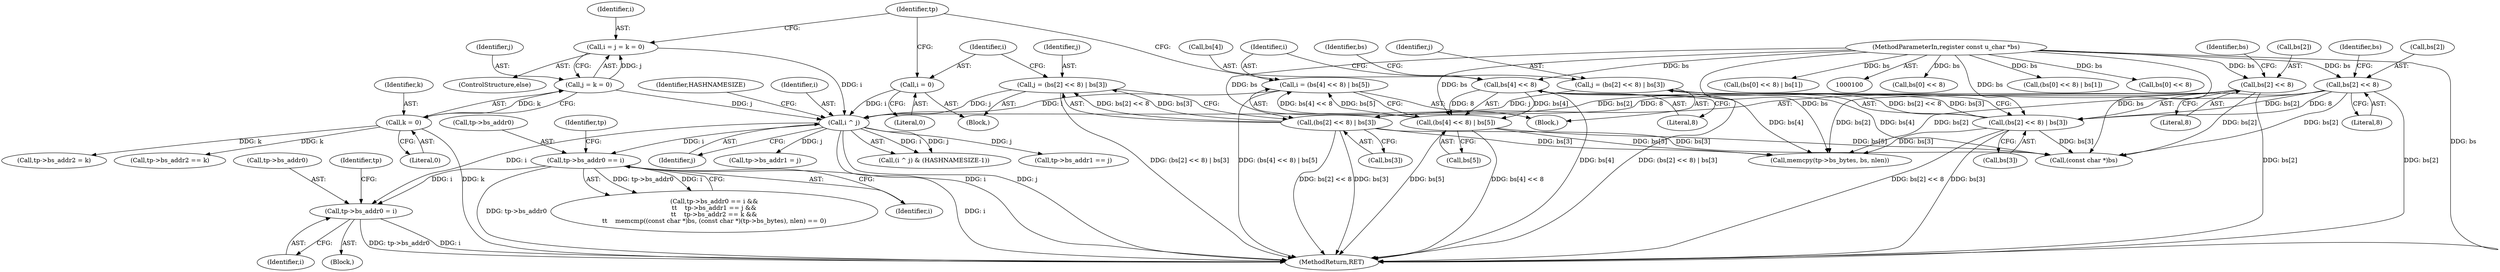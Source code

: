 digraph "0_tcpdump_730fc35968c5433b9e2a829779057f4f9495dc51_1@pointer" {
"1000247" [label="(Call,tp->bs_addr0 = i)"];
"1000210" [label="(Call,tp->bs_addr0 == i)"];
"1000192" [label="(Call,i ^ j)"];
"1000179" [label="(Call,i = j = k = 0)"];
"1000181" [label="(Call,j = k = 0)"];
"1000183" [label="(Call,k = 0)"];
"1000175" [label="(Call,i = 0)"];
"1000136" [label="(Call,i = (bs[4] << 8) | bs[5])"];
"1000138" [label="(Call,(bs[4] << 8) | bs[5])"];
"1000139" [label="(Call,bs[4] << 8)"];
"1000102" [label="(MethodParameterIn,register const u_char *bs)"];
"1000125" [label="(Call,j = (bs[2] << 8) | bs[3])"];
"1000127" [label="(Call,(bs[2] << 8) | bs[3])"];
"1000128" [label="(Call,bs[2] << 8)"];
"1000164" [label="(Call,j = (bs[2] << 8) | bs[3])"];
"1000166" [label="(Call,(bs[2] << 8) | bs[3])"];
"1000167" [label="(Call,bs[2] << 8)"];
"1000214" [label="(Identifier,i)"];
"1000193" [label="(Identifier,i)"];
"1000218" [label="(Identifier,tp)"];
"1000183" [label="(Call,k = 0)"];
"1000175" [label="(Call,i = 0)"];
"1000139" [label="(Call,bs[4] << 8)"];
"1000211" [label="(Call,tp->bs_addr0)"];
"1000129" [label="(Call,bs[2])"];
"1000113" [label="(Block,)"];
"1000251" [label="(Identifier,i)"];
"1000254" [label="(Identifier,tp)"];
"1000165" [label="(Identifier,j)"];
"1000282" [label="(Call,memcpy(tp->bs_bytes, bs, nlen))"];
"1000216" [label="(Call,tp->bs_addr1 == j)"];
"1000172" [label="(Call,bs[3])"];
"1000132" [label="(Literal,8)"];
"1000125" [label="(Call,j = (bs[2] << 8) | bs[3])"];
"1000156" [label="(Call,bs[0] << 8)"];
"1000167" [label="(Call,bs[2] << 8)"];
"1000143" [label="(Literal,8)"];
"1000180" [label="(Identifier,i)"];
"1000210" [label="(Call,tp->bs_addr0 == i)"];
"1000134" [label="(Identifier,bs)"];
"1000171" [label="(Literal,8)"];
"1000155" [label="(Call,(bs[0] << 8) | bs[1])"];
"1000104" [label="(Block,)"];
"1000247" [label="(Call,tp->bs_addr0 = i)"];
"1000144" [label="(Call,bs[5])"];
"1000102" [label="(MethodParameterIn,register const u_char *bs)"];
"1000173" [label="(Identifier,bs)"];
"1000126" [label="(Identifier,j)"];
"1000185" [label="(Literal,0)"];
"1000117" [label="(Call,bs[0] << 8)"];
"1000176" [label="(Identifier,i)"];
"1000315" [label="(MethodReturn,RET)"];
"1000252" [label="(Call,tp->bs_addr1 = j)"];
"1000181" [label="(Call,j = k = 0)"];
"1000248" [label="(Call,tp->bs_addr0)"];
"1000222" [label="(Call,tp->bs_addr2 == k)"];
"1000128" [label="(Call,bs[2] << 8)"];
"1000209" [label="(Call,tp->bs_addr0 == i &&\n\t\t    tp->bs_addr1 == j &&\n\t\t    tp->bs_addr2 == k &&\n\t\t    memcmp((const char *)bs, (const char *)(tp->bs_bytes), nlen) == 0)"];
"1000136" [label="(Call,i = (bs[4] << 8) | bs[5])"];
"1000166" [label="(Call,(bs[2] << 8) | bs[3])"];
"1000116" [label="(Call,(bs[0] << 8) | bs[1])"];
"1000133" [label="(Call,bs[3])"];
"1000168" [label="(Call,bs[2])"];
"1000187" [label="(Identifier,tp)"];
"1000191" [label="(Call,(i ^ j) & (HASHNAMESIZE-1))"];
"1000192" [label="(Call,i ^ j)"];
"1000196" [label="(Identifier,HASHNAMESIZE)"];
"1000184" [label="(Identifier,k)"];
"1000145" [label="(Identifier,bs)"];
"1000178" [label="(ControlStructure,else)"];
"1000152" [label="(Block,)"];
"1000177" [label="(Literal,0)"];
"1000138" [label="(Call,(bs[4] << 8) | bs[5])"];
"1000164" [label="(Call,j = (bs[2] << 8) | bs[3])"];
"1000127" [label="(Call,(bs[2] << 8) | bs[3])"];
"1000257" [label="(Call,tp->bs_addr2 = k)"];
"1000182" [label="(Identifier,j)"];
"1000179" [label="(Call,i = j = k = 0)"];
"1000137" [label="(Identifier,i)"];
"1000140" [label="(Call,bs[4])"];
"1000194" [label="(Identifier,j)"];
"1000229" [label="(Call,(const char *)bs)"];
"1000247" -> "1000104"  [label="AST: "];
"1000247" -> "1000251"  [label="CFG: "];
"1000248" -> "1000247"  [label="AST: "];
"1000251" -> "1000247"  [label="AST: "];
"1000254" -> "1000247"  [label="CFG: "];
"1000247" -> "1000315"  [label="DDG: tp->bs_addr0"];
"1000247" -> "1000315"  [label="DDG: i"];
"1000210" -> "1000247"  [label="DDG: i"];
"1000192" -> "1000247"  [label="DDG: i"];
"1000210" -> "1000209"  [label="AST: "];
"1000210" -> "1000214"  [label="CFG: "];
"1000211" -> "1000210"  [label="AST: "];
"1000214" -> "1000210"  [label="AST: "];
"1000218" -> "1000210"  [label="CFG: "];
"1000209" -> "1000210"  [label="CFG: "];
"1000210" -> "1000315"  [label="DDG: i"];
"1000210" -> "1000315"  [label="DDG: tp->bs_addr0"];
"1000210" -> "1000209"  [label="DDG: tp->bs_addr0"];
"1000210" -> "1000209"  [label="DDG: i"];
"1000192" -> "1000210"  [label="DDG: i"];
"1000192" -> "1000191"  [label="AST: "];
"1000192" -> "1000194"  [label="CFG: "];
"1000193" -> "1000192"  [label="AST: "];
"1000194" -> "1000192"  [label="AST: "];
"1000196" -> "1000192"  [label="CFG: "];
"1000192" -> "1000315"  [label="DDG: j"];
"1000192" -> "1000315"  [label="DDG: i"];
"1000192" -> "1000191"  [label="DDG: i"];
"1000192" -> "1000191"  [label="DDG: j"];
"1000179" -> "1000192"  [label="DDG: i"];
"1000175" -> "1000192"  [label="DDG: i"];
"1000136" -> "1000192"  [label="DDG: i"];
"1000181" -> "1000192"  [label="DDG: j"];
"1000125" -> "1000192"  [label="DDG: j"];
"1000164" -> "1000192"  [label="DDG: j"];
"1000192" -> "1000216"  [label="DDG: j"];
"1000192" -> "1000252"  [label="DDG: j"];
"1000179" -> "1000178"  [label="AST: "];
"1000179" -> "1000181"  [label="CFG: "];
"1000180" -> "1000179"  [label="AST: "];
"1000181" -> "1000179"  [label="AST: "];
"1000187" -> "1000179"  [label="CFG: "];
"1000181" -> "1000179"  [label="DDG: j"];
"1000181" -> "1000183"  [label="CFG: "];
"1000182" -> "1000181"  [label="AST: "];
"1000183" -> "1000181"  [label="AST: "];
"1000183" -> "1000181"  [label="DDG: k"];
"1000183" -> "1000185"  [label="CFG: "];
"1000184" -> "1000183"  [label="AST: "];
"1000185" -> "1000183"  [label="AST: "];
"1000183" -> "1000315"  [label="DDG: k"];
"1000183" -> "1000222"  [label="DDG: k"];
"1000183" -> "1000257"  [label="DDG: k"];
"1000175" -> "1000152"  [label="AST: "];
"1000175" -> "1000177"  [label="CFG: "];
"1000176" -> "1000175"  [label="AST: "];
"1000177" -> "1000175"  [label="AST: "];
"1000187" -> "1000175"  [label="CFG: "];
"1000136" -> "1000113"  [label="AST: "];
"1000136" -> "1000138"  [label="CFG: "];
"1000137" -> "1000136"  [label="AST: "];
"1000138" -> "1000136"  [label="AST: "];
"1000187" -> "1000136"  [label="CFG: "];
"1000136" -> "1000315"  [label="DDG: (bs[4] << 8) | bs[5]"];
"1000138" -> "1000136"  [label="DDG: bs[4] << 8"];
"1000138" -> "1000136"  [label="DDG: bs[5]"];
"1000138" -> "1000144"  [label="CFG: "];
"1000139" -> "1000138"  [label="AST: "];
"1000144" -> "1000138"  [label="AST: "];
"1000138" -> "1000315"  [label="DDG: bs[4] << 8"];
"1000138" -> "1000315"  [label="DDG: bs[5]"];
"1000139" -> "1000138"  [label="DDG: bs[4]"];
"1000139" -> "1000138"  [label="DDG: 8"];
"1000102" -> "1000138"  [label="DDG: bs"];
"1000138" -> "1000229"  [label="DDG: bs[5]"];
"1000138" -> "1000282"  [label="DDG: bs[5]"];
"1000139" -> "1000143"  [label="CFG: "];
"1000140" -> "1000139"  [label="AST: "];
"1000143" -> "1000139"  [label="AST: "];
"1000145" -> "1000139"  [label="CFG: "];
"1000139" -> "1000315"  [label="DDG: bs[4]"];
"1000102" -> "1000139"  [label="DDG: bs"];
"1000139" -> "1000229"  [label="DDG: bs[4]"];
"1000139" -> "1000282"  [label="DDG: bs[4]"];
"1000102" -> "1000100"  [label="AST: "];
"1000102" -> "1000315"  [label="DDG: bs"];
"1000102" -> "1000117"  [label="DDG: bs"];
"1000102" -> "1000116"  [label="DDG: bs"];
"1000102" -> "1000128"  [label="DDG: bs"];
"1000102" -> "1000127"  [label="DDG: bs"];
"1000102" -> "1000156"  [label="DDG: bs"];
"1000102" -> "1000155"  [label="DDG: bs"];
"1000102" -> "1000167"  [label="DDG: bs"];
"1000102" -> "1000166"  [label="DDG: bs"];
"1000102" -> "1000229"  [label="DDG: bs"];
"1000102" -> "1000282"  [label="DDG: bs"];
"1000125" -> "1000113"  [label="AST: "];
"1000125" -> "1000127"  [label="CFG: "];
"1000126" -> "1000125"  [label="AST: "];
"1000127" -> "1000125"  [label="AST: "];
"1000137" -> "1000125"  [label="CFG: "];
"1000125" -> "1000315"  [label="DDG: (bs[2] << 8) | bs[3]"];
"1000127" -> "1000125"  [label="DDG: bs[2] << 8"];
"1000127" -> "1000125"  [label="DDG: bs[3]"];
"1000127" -> "1000133"  [label="CFG: "];
"1000128" -> "1000127"  [label="AST: "];
"1000133" -> "1000127"  [label="AST: "];
"1000127" -> "1000315"  [label="DDG: bs[3]"];
"1000127" -> "1000315"  [label="DDG: bs[2] << 8"];
"1000128" -> "1000127"  [label="DDG: bs[2]"];
"1000128" -> "1000127"  [label="DDG: 8"];
"1000127" -> "1000229"  [label="DDG: bs[3]"];
"1000127" -> "1000282"  [label="DDG: bs[3]"];
"1000128" -> "1000132"  [label="CFG: "];
"1000129" -> "1000128"  [label="AST: "];
"1000132" -> "1000128"  [label="AST: "];
"1000134" -> "1000128"  [label="CFG: "];
"1000128" -> "1000315"  [label="DDG: bs[2]"];
"1000128" -> "1000229"  [label="DDG: bs[2]"];
"1000128" -> "1000282"  [label="DDG: bs[2]"];
"1000164" -> "1000152"  [label="AST: "];
"1000164" -> "1000166"  [label="CFG: "];
"1000165" -> "1000164"  [label="AST: "];
"1000166" -> "1000164"  [label="AST: "];
"1000176" -> "1000164"  [label="CFG: "];
"1000164" -> "1000315"  [label="DDG: (bs[2] << 8) | bs[3]"];
"1000166" -> "1000164"  [label="DDG: bs[2] << 8"];
"1000166" -> "1000164"  [label="DDG: bs[3]"];
"1000166" -> "1000172"  [label="CFG: "];
"1000167" -> "1000166"  [label="AST: "];
"1000172" -> "1000166"  [label="AST: "];
"1000166" -> "1000315"  [label="DDG: bs[3]"];
"1000166" -> "1000315"  [label="DDG: bs[2] << 8"];
"1000167" -> "1000166"  [label="DDG: bs[2]"];
"1000167" -> "1000166"  [label="DDG: 8"];
"1000166" -> "1000229"  [label="DDG: bs[3]"];
"1000166" -> "1000282"  [label="DDG: bs[3]"];
"1000167" -> "1000171"  [label="CFG: "];
"1000168" -> "1000167"  [label="AST: "];
"1000171" -> "1000167"  [label="AST: "];
"1000173" -> "1000167"  [label="CFG: "];
"1000167" -> "1000315"  [label="DDG: bs[2]"];
"1000167" -> "1000229"  [label="DDG: bs[2]"];
"1000167" -> "1000282"  [label="DDG: bs[2]"];
}
